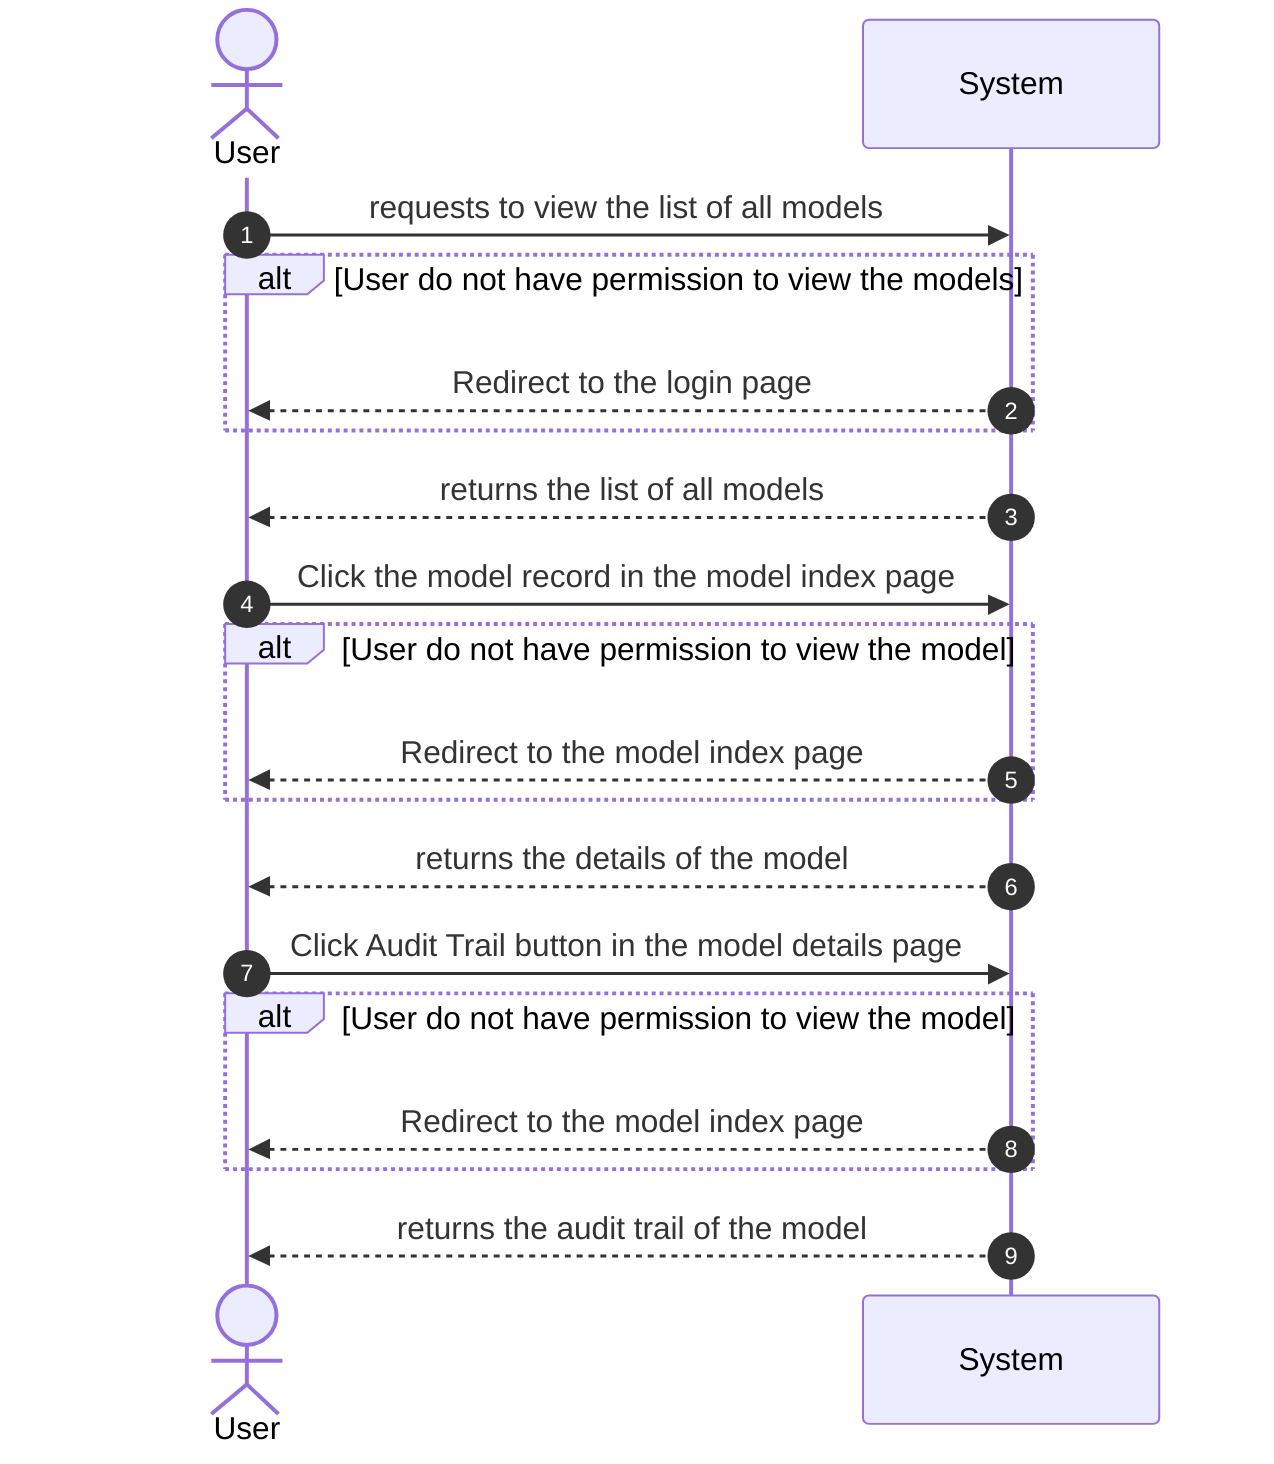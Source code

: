 sequenceDiagram
    autonumber
    actor U as User
    participant S as System

    U->>S: requests to view the list of all models
    alt User do not have permission to view the models
    S-->>U: Redirect to the login page
    end
    S-->>U: returns the list of all models

    U->>S: Click the model record in the model index page
    
    alt User do not have permission to view the model
    S-->>U: Redirect to the model index page
    end

    S-->>U: returns the details of the model

    U->>S: Click Audit Trail button in the model details page

    alt User do not have permission to view the model
    S-->>U: Redirect to the model index page
    end

    S-->>U: returns the audit trail of the model
